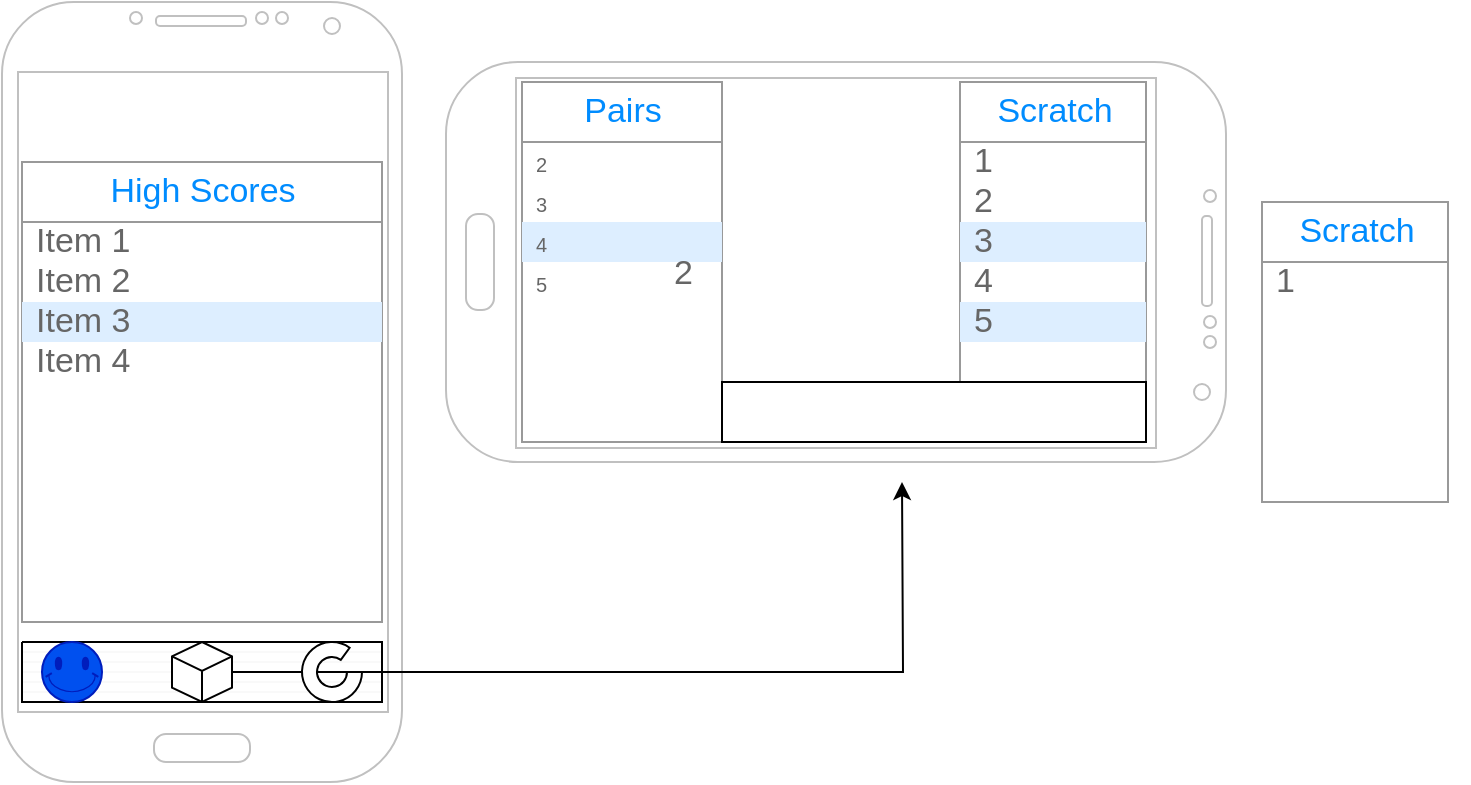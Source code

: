 <mxfile version="13.1.3" type="device"><diagram id="PyABKM4UXJXskMOBOKrm" name="Page-1"><mxGraphModel dx="359" dy="391" grid="1" gridSize="10" guides="1" tooltips="1" connect="1" arrows="1" fold="1" page="1" pageScale="1" pageWidth="850" pageHeight="1100" math="0" shadow="0"><root><mxCell id="0"/><mxCell id="1" parent="0"/><mxCell id="Y9cA-DqWF5AfpTTWiaI7-1" value="" style="verticalLabelPosition=bottom;verticalAlign=top;html=1;shadow=0;dashed=0;strokeWidth=1;shape=mxgraph.android.phone2;strokeColor=#c0c0c0;" vertex="1" parent="1"><mxGeometry x="40" y="30" width="200" height="390" as="geometry"/></mxCell><mxCell id="Y9cA-DqWF5AfpTTWiaI7-12" value="" style="verticalLabelPosition=bottom;verticalAlign=top;html=1;shape=mxgraph.basic.patternFillRect;fillStyle=hor;step=5;fillStrokeWidth=0.2;fillStrokeColor=#dddddd;" vertex="1" parent="1"><mxGeometry x="50" y="350" width="180" height="30" as="geometry"/></mxCell><mxCell id="Y9cA-DqWF5AfpTTWiaI7-15" value="" style="verticalLabelPosition=bottom;verticalAlign=top;html=1;shape=mxgraph.basic.smiley;fillColor=#0050ef;strokeColor=#001DBC;fontColor=#ffffff;" vertex="1" parent="1"><mxGeometry x="60" y="350" width="30" height="30" as="geometry"/></mxCell><mxCell id="Y9cA-DqWF5AfpTTWiaI7-29" style="edgeStyle=orthogonalEdgeStyle;rounded=0;orthogonalLoop=1;jettySize=auto;html=1;exitX=1;exitY=0.5;exitDx=0;exitDy=0;exitPerimeter=0;" edge="1" parent="1" source="Y9cA-DqWF5AfpTTWiaI7-16"><mxGeometry relative="1" as="geometry"><mxPoint x="490" y="270" as="targetPoint"/></mxGeometry></mxCell><mxCell id="Y9cA-DqWF5AfpTTWiaI7-16" value="" style="whiteSpace=wrap;html=1;shape=mxgraph.basic.isocube;isoAngle=15;" vertex="1" parent="1"><mxGeometry x="125" y="350" width="30" height="30" as="geometry"/></mxCell><mxCell id="Y9cA-DqWF5AfpTTWiaI7-19" value="" style="verticalLabelPosition=bottom;verticalAlign=top;html=1;shape=mxgraph.basic.partConcEllipse;startAngle=0.25;endAngle=0.1;arcWidth=0.5;" vertex="1" parent="1"><mxGeometry x="190" y="350" width="30" height="30" as="geometry"/></mxCell><mxCell id="Y9cA-DqWF5AfpTTWiaI7-22" value="" style="strokeWidth=1;shadow=0;dashed=0;align=center;html=1;shape=mxgraph.mockup.forms.rrect;rSize=0;strokeColor=#999999;fillColor=#ffffff;" vertex="1" parent="1"><mxGeometry x="50" y="110" width="180" height="230" as="geometry"/></mxCell><mxCell id="Y9cA-DqWF5AfpTTWiaI7-23" value="High Scores" style="strokeWidth=1;shadow=0;dashed=0;align=center;html=1;shape=mxgraph.mockup.forms.rrect;rSize=0;strokeColor=#999999;fontColor=#008cff;fontSize=17;fillColor=#ffffff;resizeWidth=1;" vertex="1" parent="Y9cA-DqWF5AfpTTWiaI7-22"><mxGeometry width="180" height="30" relative="1" as="geometry"/></mxCell><mxCell id="Y9cA-DqWF5AfpTTWiaI7-24" value="Item 1" style="strokeWidth=1;shadow=0;dashed=0;align=center;html=1;shape=mxgraph.mockup.forms.anchor;fontSize=17;fontColor=#666666;align=left;spacingLeft=5;resizeWidth=1;" vertex="1" parent="Y9cA-DqWF5AfpTTWiaI7-22"><mxGeometry width="180" height="20" relative="1" as="geometry"><mxPoint y="30" as="offset"/></mxGeometry></mxCell><mxCell id="Y9cA-DqWF5AfpTTWiaI7-25" value="Item 2" style="strokeWidth=1;shadow=0;dashed=0;align=center;html=1;shape=mxgraph.mockup.forms.anchor;fontSize=17;fontColor=#666666;align=left;spacingLeft=5;resizeWidth=1;" vertex="1" parent="Y9cA-DqWF5AfpTTWiaI7-22"><mxGeometry width="180" height="20" relative="1" as="geometry"><mxPoint y="50" as="offset"/></mxGeometry></mxCell><mxCell id="Y9cA-DqWF5AfpTTWiaI7-26" value="Item 3" style="strokeWidth=1;shadow=0;dashed=0;align=center;html=1;shape=mxgraph.mockup.forms.rrect;rSize=0;fontSize=17;fontColor=#666666;align=left;spacingLeft=5;fillColor=#ddeeff;strokeColor=none;resizeWidth=1;" vertex="1" parent="Y9cA-DqWF5AfpTTWiaI7-22"><mxGeometry width="180" height="20" relative="1" as="geometry"><mxPoint y="70" as="offset"/></mxGeometry></mxCell><mxCell id="Y9cA-DqWF5AfpTTWiaI7-27" value="Item 4" style="strokeWidth=1;shadow=0;dashed=0;align=center;html=1;shape=mxgraph.mockup.forms.anchor;fontSize=17;fontColor=#666666;align=left;spacingLeft=5;resizeWidth=1;" vertex="1" parent="Y9cA-DqWF5AfpTTWiaI7-22"><mxGeometry width="180" height="20" relative="1" as="geometry"><mxPoint y="90" as="offset"/></mxGeometry></mxCell><mxCell id="Y9cA-DqWF5AfpTTWiaI7-28" value="" style="verticalLabelPosition=bottom;verticalAlign=top;html=1;shadow=0;dashed=0;strokeWidth=1;shape=mxgraph.android.phone2;strokeColor=#c0c0c0;direction=south;" vertex="1" parent="1"><mxGeometry x="262" y="60" width="390" height="200" as="geometry"/></mxCell><mxCell id="Y9cA-DqWF5AfpTTWiaI7-30" value="" style="strokeWidth=1;shadow=0;dashed=0;align=center;html=1;shape=mxgraph.mockup.forms.rrect;rSize=0;strokeColor=#999999;fillColor=#ffffff;fontSize=6;" vertex="1" parent="1"><mxGeometry x="300" y="70" width="100" height="180" as="geometry"/></mxCell><mxCell id="Y9cA-DqWF5AfpTTWiaI7-31" value="Pairs" style="strokeWidth=1;shadow=0;dashed=0;align=center;html=1;shape=mxgraph.mockup.forms.rrect;rSize=0;strokeColor=#999999;fontColor=#008cff;fontSize=17;fillColor=#ffffff;resizeWidth=1;" vertex="1" parent="Y9cA-DqWF5AfpTTWiaI7-30"><mxGeometry width="100" height="30" relative="1" as="geometry"/></mxCell><mxCell id="Y9cA-DqWF5AfpTTWiaI7-32" value="&lt;font style=&quot;font-size: 10px&quot;&gt;2&lt;/font&gt;" style="strokeWidth=1;shadow=0;dashed=0;align=center;html=1;shape=mxgraph.mockup.forms.anchor;fontSize=17;fontColor=#666666;align=left;spacingLeft=5;resizeWidth=1;" vertex="1" parent="Y9cA-DqWF5AfpTTWiaI7-30"><mxGeometry width="100" height="20" relative="1" as="geometry"><mxPoint y="30" as="offset"/></mxGeometry></mxCell><mxCell id="Y9cA-DqWF5AfpTTWiaI7-33" value="&lt;font style=&quot;font-size: 10px&quot;&gt;3&lt;/font&gt;" style="strokeWidth=1;shadow=0;dashed=0;align=center;html=1;shape=mxgraph.mockup.forms.anchor;fontSize=17;fontColor=#666666;align=left;spacingLeft=5;resizeWidth=1;" vertex="1" parent="Y9cA-DqWF5AfpTTWiaI7-30"><mxGeometry width="100" height="20" relative="1" as="geometry"><mxPoint y="50" as="offset"/></mxGeometry></mxCell><mxCell id="Y9cA-DqWF5AfpTTWiaI7-34" value="&lt;font style=&quot;font-size: 10px&quot;&gt;4&lt;/font&gt;" style="strokeWidth=1;shadow=0;dashed=0;align=center;html=1;shape=mxgraph.mockup.forms.rrect;rSize=0;fontSize=17;fontColor=#666666;align=left;spacingLeft=5;fillColor=#ddeeff;strokeColor=none;resizeWidth=1;" vertex="1" parent="Y9cA-DqWF5AfpTTWiaI7-30"><mxGeometry width="100" height="20" relative="1" as="geometry"><mxPoint y="70" as="offset"/></mxGeometry></mxCell><mxCell id="Y9cA-DqWF5AfpTTWiaI7-35" value="&lt;font style=&quot;font-size: 10px&quot;&gt;5&lt;/font&gt;" style="strokeWidth=1;shadow=0;dashed=0;align=center;html=1;shape=mxgraph.mockup.forms.anchor;fontSize=17;fontColor=#666666;align=left;spacingLeft=5;resizeWidth=1;" vertex="1" parent="Y9cA-DqWF5AfpTTWiaI7-30"><mxGeometry width="100" height="20" relative="1" as="geometry"><mxPoint y="90" as="offset"/></mxGeometry></mxCell><mxCell id="Y9cA-DqWF5AfpTTWiaI7-36" value="" style="strokeWidth=1;shadow=0;dashed=0;align=center;html=1;shape=mxgraph.mockup.forms.rrect;rSize=0;strokeColor=#999999;fillColor=#ffffff;" vertex="1" parent="1"><mxGeometry x="519" y="70" width="93" height="150" as="geometry"/></mxCell><mxCell id="Y9cA-DqWF5AfpTTWiaI7-37" value="Scratch" style="strokeWidth=1;shadow=0;dashed=0;align=center;html=1;shape=mxgraph.mockup.forms.rrect;rSize=0;strokeColor=#999999;fontColor=#008cff;fontSize=17;fillColor=#ffffff;resizeWidth=1;" vertex="1" parent="Y9cA-DqWF5AfpTTWiaI7-36"><mxGeometry width="93" height="30" relative="1" as="geometry"/></mxCell><mxCell id="Y9cA-DqWF5AfpTTWiaI7-38" value="1" style="strokeWidth=1;shadow=0;dashed=0;align=center;html=1;shape=mxgraph.mockup.forms.anchor;fontSize=17;fontColor=#666666;align=left;spacingLeft=5;resizeWidth=1;" vertex="1" parent="Y9cA-DqWF5AfpTTWiaI7-36"><mxGeometry width="93" height="20" relative="1" as="geometry"><mxPoint y="30" as="offset"/></mxGeometry></mxCell><mxCell id="Y9cA-DqWF5AfpTTWiaI7-39" value="2" style="strokeWidth=1;shadow=0;dashed=0;align=center;html=1;shape=mxgraph.mockup.forms.anchor;fontSize=17;fontColor=#666666;align=left;spacingLeft=5;resizeWidth=1;" vertex="1" parent="Y9cA-DqWF5AfpTTWiaI7-36"><mxGeometry width="93" height="20" relative="1" as="geometry"><mxPoint y="50" as="offset"/></mxGeometry></mxCell><mxCell id="Y9cA-DqWF5AfpTTWiaI7-40" value="3" style="strokeWidth=1;shadow=0;dashed=0;align=center;html=1;shape=mxgraph.mockup.forms.rrect;rSize=0;fontSize=17;fontColor=#666666;align=left;spacingLeft=5;fillColor=#ddeeff;strokeColor=none;resizeWidth=1;" vertex="1" parent="Y9cA-DqWF5AfpTTWiaI7-36"><mxGeometry width="93" height="20" relative="1" as="geometry"><mxPoint y="70" as="offset"/></mxGeometry></mxCell><mxCell id="Y9cA-DqWF5AfpTTWiaI7-41" value="4" style="strokeWidth=1;shadow=0;dashed=0;align=center;html=1;shape=mxgraph.mockup.forms.anchor;fontSize=17;fontColor=#666666;align=left;spacingLeft=5;resizeWidth=1;" vertex="1" parent="Y9cA-DqWF5AfpTTWiaI7-36"><mxGeometry width="93" height="20" relative="1" as="geometry"><mxPoint y="90" as="offset"/></mxGeometry></mxCell><mxCell id="Y9cA-DqWF5AfpTTWiaI7-49" value="" style="strokeWidth=1;shadow=0;dashed=0;align=center;html=1;shape=mxgraph.mockup.forms.anchor;fontSize=17;fontColor=#666666;align=left;spacingLeft=5;resizeWidth=1;" vertex="1" parent="Y9cA-DqWF5AfpTTWiaI7-36"><mxGeometry width="93" height="20" relative="1" as="geometry"><mxPoint x="10" y="100" as="offset"/></mxGeometry></mxCell><mxCell id="Y9cA-DqWF5AfpTTWiaI7-54" value="5" style="strokeWidth=1;shadow=0;dashed=0;align=center;html=1;shape=mxgraph.mockup.forms.rrect;rSize=0;fontSize=17;fontColor=#666666;align=left;spacingLeft=5;fillColor=#ddeeff;strokeColor=none;resizeWidth=1;" vertex="1" parent="Y9cA-DqWF5AfpTTWiaI7-36"><mxGeometry width="93" height="20" relative="1" as="geometry"><mxPoint y="110" as="offset"/></mxGeometry></mxCell><mxCell id="Y9cA-DqWF5AfpTTWiaI7-55" value="" style="strokeWidth=1;shadow=0;dashed=0;align=center;html=1;shape=mxgraph.mockup.forms.anchor;fontSize=17;fontColor=#666666;align=left;spacingLeft=5;resizeWidth=1;" vertex="1" parent="Y9cA-DqWF5AfpTTWiaI7-36"><mxGeometry width="93" height="20" relative="1" as="geometry"><mxPoint x="-151" y="100" as="offset"/></mxGeometry></mxCell><mxCell id="Y9cA-DqWF5AfpTTWiaI7-53" value="2" style="strokeWidth=1;shadow=0;dashed=0;align=center;html=1;shape=mxgraph.mockup.forms.anchor;fontSize=17;fontColor=#666666;align=left;spacingLeft=5;resizeWidth=1;" vertex="1" parent="Y9cA-DqWF5AfpTTWiaI7-36"><mxGeometry width="136" height="52" relative="1" as="geometry"><mxPoint x="-150" y="70" as="offset"/></mxGeometry></mxCell><mxCell id="Y9cA-DqWF5AfpTTWiaI7-42" value="" style="rounded=0;whiteSpace=wrap;html=1;" vertex="1" parent="1"><mxGeometry x="400" y="220" width="212" height="30" as="geometry"/></mxCell><mxCell id="Y9cA-DqWF5AfpTTWiaI7-50" value="" style="strokeWidth=1;shadow=0;dashed=0;align=center;html=1;shape=mxgraph.mockup.forms.rrect;rSize=0;strokeColor=#999999;fillColor=#ffffff;" vertex="1" parent="1"><mxGeometry x="670" y="130" width="93" height="150" as="geometry"/></mxCell><mxCell id="Y9cA-DqWF5AfpTTWiaI7-51" value="Scratch" style="strokeWidth=1;shadow=0;dashed=0;align=center;html=1;shape=mxgraph.mockup.forms.rrect;rSize=0;strokeColor=#999999;fontColor=#008cff;fontSize=17;fillColor=#ffffff;resizeWidth=1;" vertex="1" parent="Y9cA-DqWF5AfpTTWiaI7-50"><mxGeometry width="93" height="30" relative="1" as="geometry"/></mxCell><mxCell id="Y9cA-DqWF5AfpTTWiaI7-52" value="1" style="strokeWidth=1;shadow=0;dashed=0;align=center;html=1;shape=mxgraph.mockup.forms.anchor;fontSize=17;fontColor=#666666;align=left;spacingLeft=5;resizeWidth=1;" vertex="1" parent="Y9cA-DqWF5AfpTTWiaI7-50"><mxGeometry width="93" height="20" relative="1" as="geometry"><mxPoint y="30" as="offset"/></mxGeometry></mxCell><mxCell id="Y9cA-DqWF5AfpTTWiaI7-56" value="" style="strokeWidth=1;shadow=0;dashed=0;align=center;html=1;shape=mxgraph.mockup.forms.anchor;fontSize=17;fontColor=#666666;align=left;spacingLeft=5;resizeWidth=1;" vertex="1" parent="Y9cA-DqWF5AfpTTWiaI7-50"><mxGeometry width="93" height="20" relative="1" as="geometry"><mxPoint x="10" y="100" as="offset"/></mxGeometry></mxCell></root></mxGraphModel></diagram></mxfile>